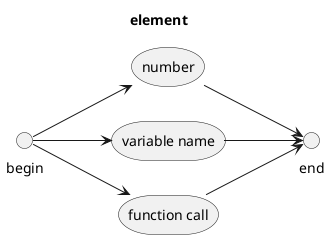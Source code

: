 @startuml
left to right direction
title element

circle "begin" as BEGIN
circle "end" as END
storage number
storage "variable name" as varname
storage "function call" as fcall

BEGIN-->number
BEGIN-->varname
BEGIN-->fcall
number-->END
varname-->END
fcall-->END
@enduml
